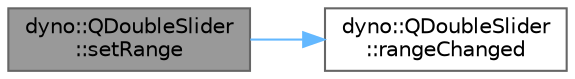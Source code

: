 digraph "dyno::QDoubleSlider::setRange"
{
 // LATEX_PDF_SIZE
  bgcolor="transparent";
  edge [fontname=Helvetica,fontsize=10,labelfontname=Helvetica,labelfontsize=10];
  node [fontname=Helvetica,fontsize=10,shape=box,height=0.2,width=0.4];
  rankdir="LR";
  Node1 [id="Node000001",label="dyno::QDoubleSlider\l::setRange",height=0.2,width=0.4,color="gray40", fillcolor="grey60", style="filled", fontcolor="black",tooltip=" "];
  Node1 -> Node2 [id="edge1_Node000001_Node000002",color="steelblue1",style="solid",tooltip=" "];
  Node2 [id="Node000002",label="dyno::QDoubleSlider\l::rangeChanged",height=0.2,width=0.4,color="grey40", fillcolor="white", style="filled",URL="$classdyno_1_1_q_double_slider.html#acede5912832ba92250c8b3c7471aefde",tooltip=" "];
}
